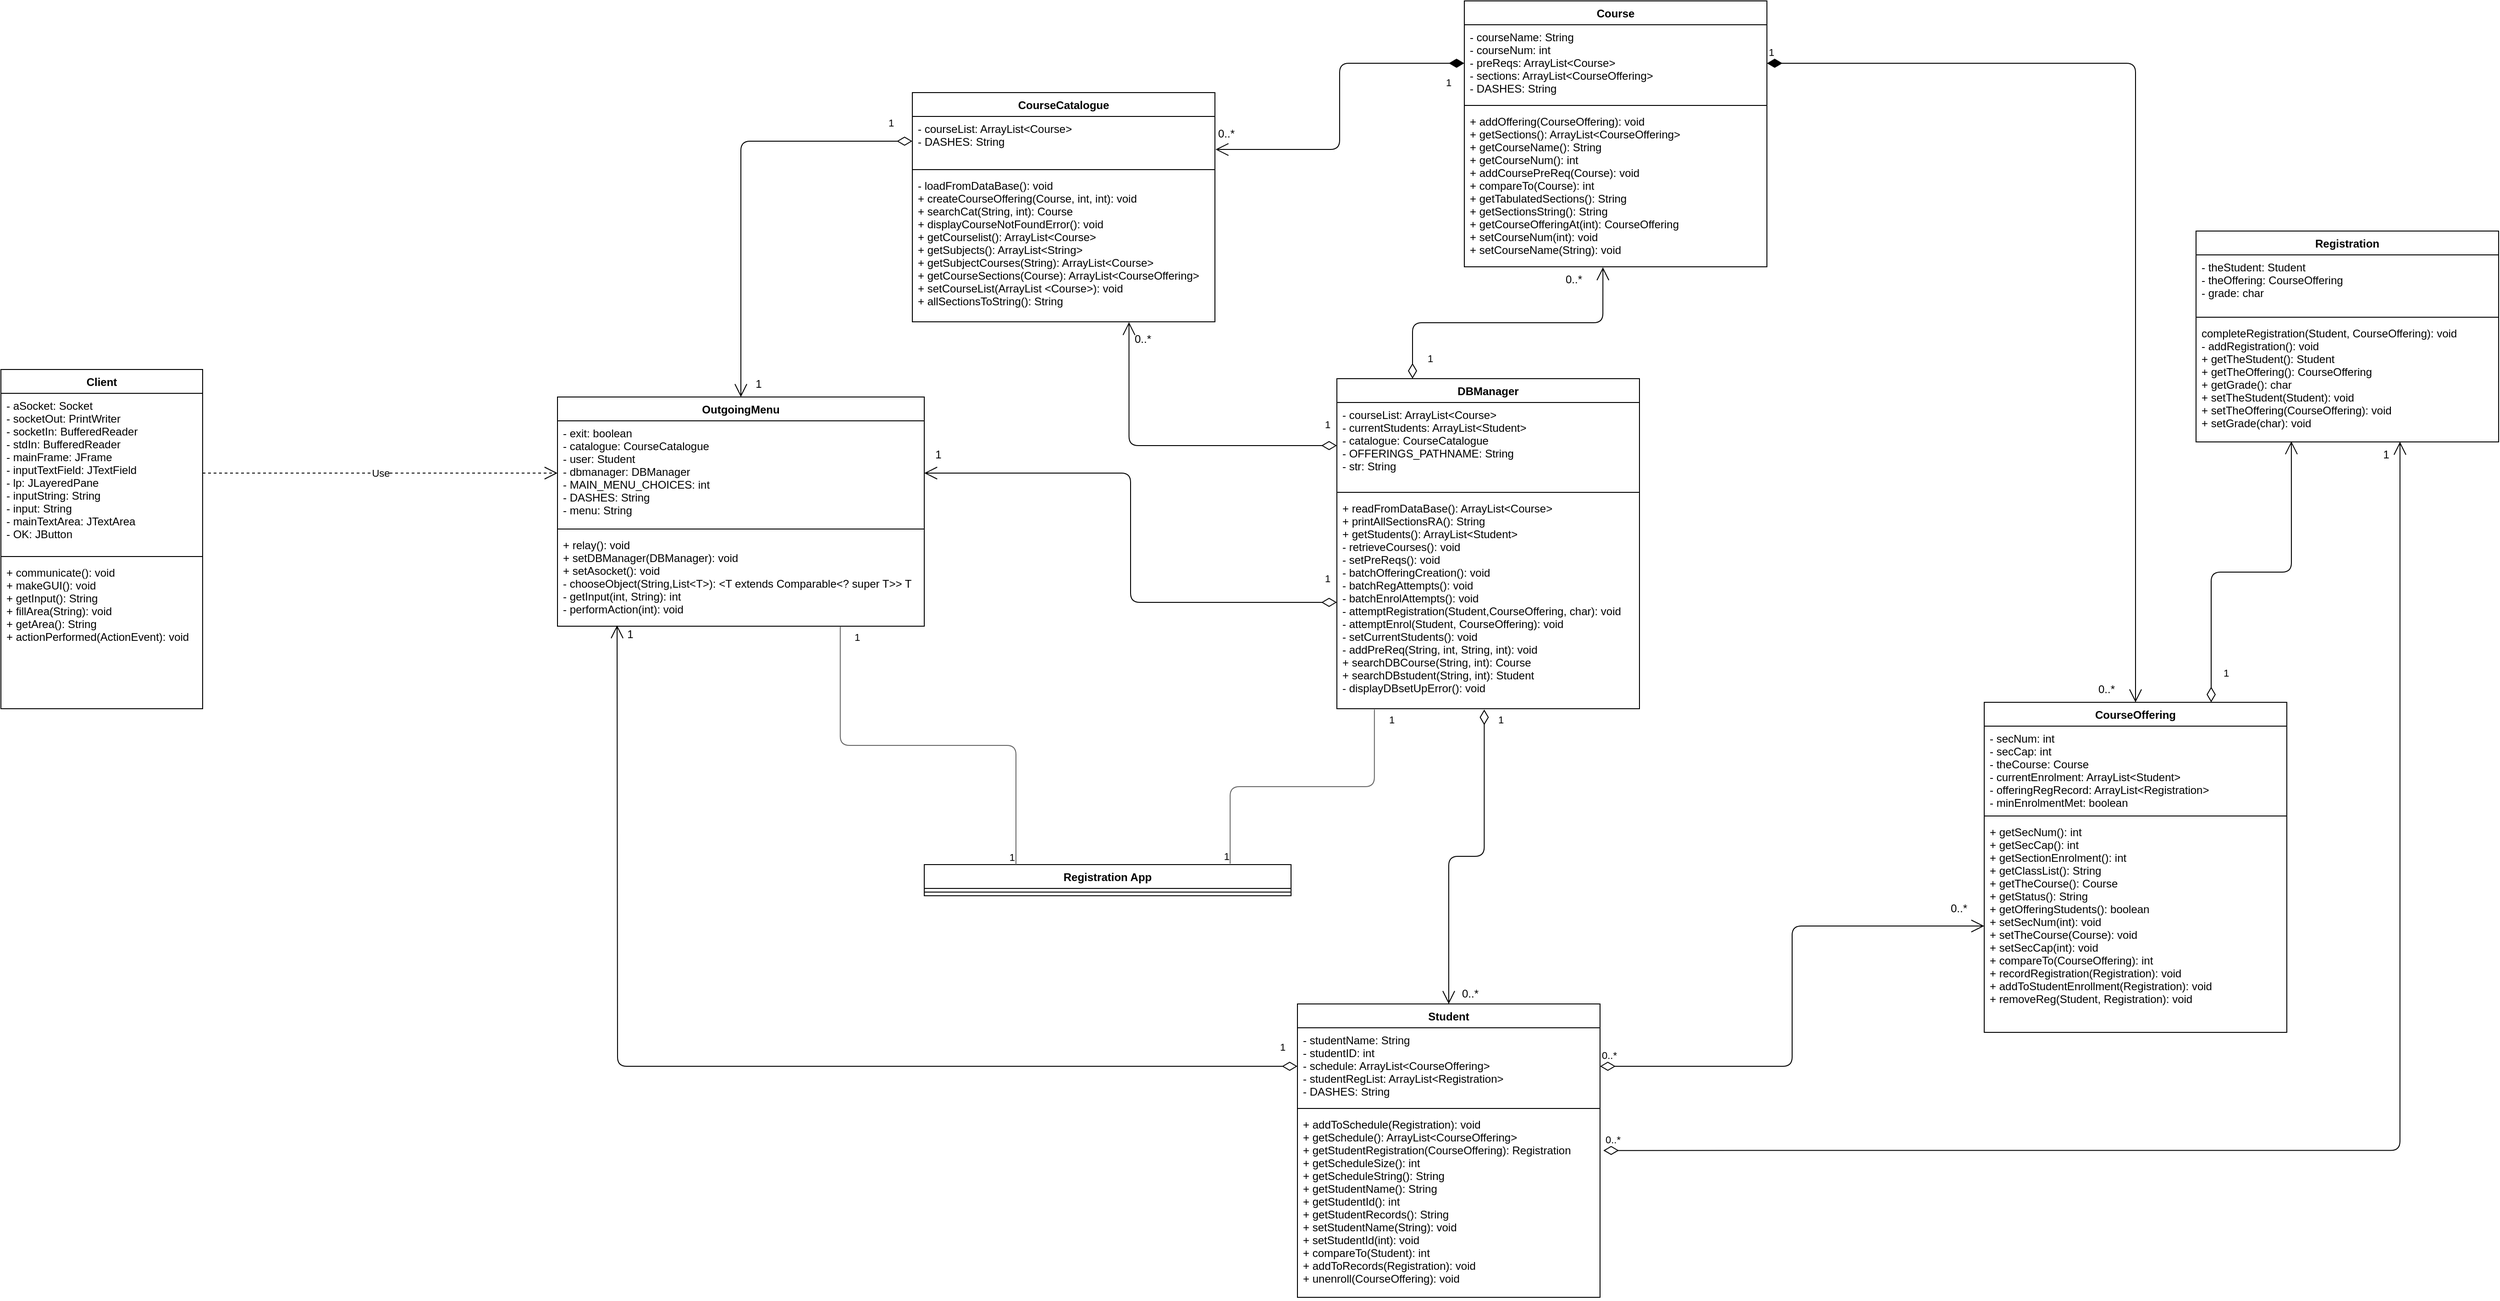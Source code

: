 <mxfile version="14.6.13" type="device"><diagram id="C5RBs43oDa-KdzZeNtuy" name="Page-1"><mxGraphModel dx="813" dy="470" grid="1" gridSize="7" guides="1" tooltips="1" connect="1" arrows="1" fold="1" page="1" pageScale="1" pageWidth="3300" pageHeight="4681" background="#FFFFFF" math="0" shadow="0"><root><mxCell id="WIyWlLk6GJQsqaUBKTNV-0"/><mxCell id="WIyWlLk6GJQsqaUBKTNV-1" parent="WIyWlLk6GJQsqaUBKTNV-0"/><mxCell id="A2pDFixZttizcrQTA1HA-0" value="Client&#10;" style="swimlane;fontStyle=1;align=center;verticalAlign=top;childLayout=stackLayout;horizontal=1;startSize=26;horizontalStack=0;resizeParent=1;resizeParentMax=0;resizeLast=0;collapsible=1;marginBottom=0;" vertex="1" parent="WIyWlLk6GJQsqaUBKTNV-1"><mxGeometry x="343" y="960" width="220" height="370" as="geometry"/></mxCell><mxCell id="A2pDFixZttizcrQTA1HA-1" value="- aSocket: Socket&#10;- socketOut: PrintWriter&#10;- socketIn: BufferedReader&#10;- stdIn: BufferedReader&#10;- mainFrame: JFrame&#10;- inputTextField: JTextField&#10;- lp: JLayeredPane&#10;- inputString: String&#10;- input: String&#10;- mainTextArea: JTextArea&#10;- OK: JButton" style="text;strokeColor=none;fillColor=none;align=left;verticalAlign=top;spacingLeft=4;spacingRight=4;overflow=hidden;rotatable=0;points=[[0,0.5],[1,0.5]];portConstraint=eastwest;" vertex="1" parent="A2pDFixZttizcrQTA1HA-0"><mxGeometry y="26" width="220" height="174" as="geometry"/></mxCell><mxCell id="A2pDFixZttizcrQTA1HA-2" value="" style="line;strokeWidth=1;fillColor=none;align=left;verticalAlign=middle;spacingTop=-1;spacingLeft=3;spacingRight=3;rotatable=0;labelPosition=right;points=[];portConstraint=eastwest;" vertex="1" parent="A2pDFixZttizcrQTA1HA-0"><mxGeometry y="200" width="220" height="8" as="geometry"/></mxCell><mxCell id="A2pDFixZttizcrQTA1HA-3" value="+ communicate(): void&#10;+ makeGUI(): void&#10;+ getInput(): String&#10;+ fillArea(String): void&#10;+ getArea(): String&#10;+ actionPerformed(ActionEvent): void&#10;" style="text;strokeColor=none;fillColor=none;align=left;verticalAlign=top;spacingLeft=4;spacingRight=4;overflow=hidden;rotatable=0;points=[[0,0.5],[1,0.5]];portConstraint=eastwest;" vertex="1" parent="A2pDFixZttizcrQTA1HA-0"><mxGeometry y="208" width="220" height="162" as="geometry"/></mxCell><mxCell id="A2pDFixZttizcrQTA1HA-4" value="DBManager" style="swimlane;fontStyle=1;align=center;verticalAlign=top;childLayout=stackLayout;horizontal=1;startSize=26;horizontalStack=0;resizeParent=1;resizeParentMax=0;resizeLast=0;collapsible=1;marginBottom=0;" vertex="1" parent="WIyWlLk6GJQsqaUBKTNV-1"><mxGeometry x="1800" y="970" width="330" height="360" as="geometry"/></mxCell><mxCell id="A2pDFixZttizcrQTA1HA-5" value="- courseList: ArrayList&lt;Course&gt;&#10;- currentStudents: ArrayList&lt;Student&gt;&#10;- catalogue: CourseCatalogue&#10;- OFFERINGS_PATHNAME: String&#10;- str: String" style="text;strokeColor=none;fillColor=none;align=left;verticalAlign=top;spacingLeft=4;spacingRight=4;overflow=hidden;rotatable=0;points=[[0,0.5],[1,0.5]];portConstraint=eastwest;" vertex="1" parent="A2pDFixZttizcrQTA1HA-4"><mxGeometry y="26" width="330" height="94" as="geometry"/></mxCell><mxCell id="A2pDFixZttizcrQTA1HA-6" value="" style="line;strokeWidth=1;fillColor=none;align=left;verticalAlign=middle;spacingTop=-1;spacingLeft=3;spacingRight=3;rotatable=0;labelPosition=right;points=[];portConstraint=eastwest;" vertex="1" parent="A2pDFixZttizcrQTA1HA-4"><mxGeometry y="120" width="330" height="8" as="geometry"/></mxCell><mxCell id="A2pDFixZttizcrQTA1HA-7" value="+ readFromDataBase(): ArrayList&lt;Course&gt;&#10;+ printAllSectionsRA(): String&#10;+ getStudents(): ArrayList&lt;Student&gt;&#10;- retrieveCourses(): void&#10;- setPreReqs(): void&#10;- batchOfferingCreation(): void&#10;- batchRegAttempts(): void&#10;- batchEnrolAttempts(): void&#10;- attemptRegistration(Student,CourseOffering, char): void&#10;- attemptEnrol(Student, CourseOffering): void&#10;- setCurrentStudents(): void&#10;- addPreReq(String, int, String, int): void&#10;+ searchDBCourse(String, int): Course&#10;+ searchDBstudent(String, int): Student&#10;- displayDBsetUpError(): void&#10;&#10;" style="text;strokeColor=none;fillColor=none;align=left;verticalAlign=top;spacingLeft=4;spacingRight=4;overflow=hidden;rotatable=0;points=[[0,0.5],[1,0.5]];portConstraint=eastwest;" vertex="1" parent="A2pDFixZttizcrQTA1HA-4"><mxGeometry y="128" width="330" height="232" as="geometry"/></mxCell><mxCell id="A2pDFixZttizcrQTA1HA-8" value="CourseOffering&#10;" style="swimlane;fontStyle=1;align=center;verticalAlign=top;childLayout=stackLayout;horizontal=1;startSize=26;horizontalStack=0;resizeParent=1;resizeParentMax=0;resizeLast=0;collapsible=1;marginBottom=0;" vertex="1" parent="WIyWlLk6GJQsqaUBKTNV-1"><mxGeometry x="2506" y="1323" width="330" height="360" as="geometry"/></mxCell><mxCell id="A2pDFixZttizcrQTA1HA-9" value="- secNum: int&#10;- secCap: int&#10;- theCourse: Course&#10;- currentEnrolment: ArrayList&lt;Student&gt;&#10;- offeringRegRecord: ArrayList&lt;Registration&gt;&#10;- minEnrolmentMet: boolean&#10;" style="text;strokeColor=none;fillColor=none;align=left;verticalAlign=top;spacingLeft=4;spacingRight=4;overflow=hidden;rotatable=0;points=[[0,0.5],[1,0.5]];portConstraint=eastwest;" vertex="1" parent="A2pDFixZttizcrQTA1HA-8"><mxGeometry y="26" width="330" height="94" as="geometry"/></mxCell><mxCell id="A2pDFixZttizcrQTA1HA-10" value="" style="line;strokeWidth=1;fillColor=none;align=left;verticalAlign=middle;spacingTop=-1;spacingLeft=3;spacingRight=3;rotatable=0;labelPosition=right;points=[];portConstraint=eastwest;" vertex="1" parent="A2pDFixZttizcrQTA1HA-8"><mxGeometry y="120" width="330" height="8" as="geometry"/></mxCell><mxCell id="A2pDFixZttizcrQTA1HA-11" value="+ getSecNum(): int&#10;+ getSecCap(): int&#10;+ getSectionEnrolment(): int&#10;+ getClassList(): String&#10;+ getTheCourse(): Course&#10;+ getStatus(): String&#10;+ getOfferingStudents(): boolean&#10;+ setSecNum(int): void&#10;+ setTheCourse(Course): void&#10;+ setSecCap(int): void&#10;+ compareTo(CourseOffering): int&#10;+ recordRegistration(Registration): void&#10;+ addToStudentEnrollment(Registration): void&#10;+ removeReg(Student, Registration): void&#10;&#10;" style="text;strokeColor=none;fillColor=none;align=left;verticalAlign=top;spacingLeft=4;spacingRight=4;overflow=hidden;rotatable=0;points=[[0,0.5],[1,0.5]];portConstraint=eastwest;" vertex="1" parent="A2pDFixZttizcrQTA1HA-8"><mxGeometry y="128" width="330" height="232" as="geometry"/></mxCell><mxCell id="A2pDFixZttizcrQTA1HA-12" value="CourseCatalogue" style="swimlane;fontStyle=1;align=center;verticalAlign=top;childLayout=stackLayout;horizontal=1;startSize=26;horizontalStack=0;resizeParent=1;resizeParentMax=0;resizeLast=0;collapsible=1;marginBottom=0;" vertex="1" parent="WIyWlLk6GJQsqaUBKTNV-1"><mxGeometry x="1337" y="658" width="330" height="250" as="geometry"/></mxCell><mxCell id="A2pDFixZttizcrQTA1HA-13" value="- courseList: ArrayList&lt;Course&gt;&#10;- DASHES: String&#10;" style="text;strokeColor=none;fillColor=none;align=left;verticalAlign=top;spacingLeft=4;spacingRight=4;overflow=hidden;rotatable=0;points=[[0,0.5],[1,0.5]];portConstraint=eastwest;" vertex="1" parent="A2pDFixZttizcrQTA1HA-12"><mxGeometry y="26" width="330" height="54" as="geometry"/></mxCell><mxCell id="A2pDFixZttizcrQTA1HA-14" value="" style="line;strokeWidth=1;fillColor=none;align=left;verticalAlign=middle;spacingTop=-1;spacingLeft=3;spacingRight=3;rotatable=0;labelPosition=right;points=[];portConstraint=eastwest;" vertex="1" parent="A2pDFixZttizcrQTA1HA-12"><mxGeometry y="80" width="330" height="8" as="geometry"/></mxCell><mxCell id="A2pDFixZttizcrQTA1HA-15" value="- loadFromDataBase(): void&#10;+ createCourseOffering(Course, int, int): void&#10;+ searchCat(String, int): Course&#10;+ displayCourseNotFoundError(): void&#10;+ getCourselist(): ArrayList&lt;Course&gt;&#10;+ getSubjects(): ArrayList&lt;String&gt;&#10;+ getSubjectCourses(String): ArrayList&lt;Course&gt;&#10;+ getCourseSections(Course): ArrayList&lt;CourseOffering&gt;&#10;+ setCourseList(ArrayList &lt;Course&gt;): void&#10;+ allSectionsToString(): String" style="text;strokeColor=none;fillColor=none;align=left;verticalAlign=top;spacingLeft=4;spacingRight=4;overflow=hidden;rotatable=0;points=[[0,0.5],[1,0.5]];portConstraint=eastwest;" vertex="1" parent="A2pDFixZttizcrQTA1HA-12"><mxGeometry y="88" width="330" height="162" as="geometry"/></mxCell><mxCell id="A2pDFixZttizcrQTA1HA-16" value="Course" style="swimlane;fontStyle=1;align=center;verticalAlign=top;childLayout=stackLayout;horizontal=1;startSize=26;horizontalStack=0;resizeParent=1;resizeParentMax=0;resizeLast=0;collapsible=1;marginBottom=0;" vertex="1" parent="WIyWlLk6GJQsqaUBKTNV-1"><mxGeometry x="1939" y="558" width="330" height="290" as="geometry"/></mxCell><mxCell id="A2pDFixZttizcrQTA1HA-17" value="- courseName: String&#10;- courseNum: int&#10;- preReqs: ArrayList&lt;Course&gt;&#10;- sections: ArrayList&lt;CourseOffering&gt;&#10;- DASHES: String&#10;" style="text;strokeColor=none;fillColor=none;align=left;verticalAlign=top;spacingLeft=4;spacingRight=4;overflow=hidden;rotatable=0;points=[[0,0.5],[1,0.5]];portConstraint=eastwest;" vertex="1" parent="A2pDFixZttizcrQTA1HA-16"><mxGeometry y="26" width="330" height="84" as="geometry"/></mxCell><mxCell id="A2pDFixZttizcrQTA1HA-18" value="" style="line;strokeWidth=1;fillColor=none;align=left;verticalAlign=middle;spacingTop=-1;spacingLeft=3;spacingRight=3;rotatable=0;labelPosition=right;points=[];portConstraint=eastwest;" vertex="1" parent="A2pDFixZttizcrQTA1HA-16"><mxGeometry y="110" width="330" height="8" as="geometry"/></mxCell><mxCell id="A2pDFixZttizcrQTA1HA-19" value="+ addOffering(CourseOffering): void&#10;+ getSections(): ArrayList&lt;CourseOffering&gt;&#10;+ getCourseName(): String&#10;+ getCourseNum(): int&#10;+ addCoursePreReq(Course): void&#10;+ compareTo(Course): int&#10;+ getTabulatedSections(): String&#10;+ getSectionsString(): String&#10;+ getCourseOfferingAt(int): CourseOffering&#10;+ setCourseNum(int): void&#10;+ setCourseName(String): void&#10;" style="text;strokeColor=none;fillColor=none;align=left;verticalAlign=top;spacingLeft=4;spacingRight=4;overflow=hidden;rotatable=0;points=[[0,0.5],[1,0.5]];portConstraint=eastwest;" vertex="1" parent="A2pDFixZttizcrQTA1HA-16"><mxGeometry y="118" width="330" height="172" as="geometry"/></mxCell><mxCell id="A2pDFixZttizcrQTA1HA-20" value="Registration" style="swimlane;fontStyle=1;align=center;verticalAlign=top;childLayout=stackLayout;horizontal=1;startSize=26;horizontalStack=0;resizeParent=1;resizeParentMax=0;resizeLast=0;collapsible=1;marginBottom=0;" vertex="1" parent="WIyWlLk6GJQsqaUBKTNV-1"><mxGeometry x="2737" y="809" width="330" height="230" as="geometry"/></mxCell><mxCell id="A2pDFixZttizcrQTA1HA-21" value="- theStudent: Student&#10;- theOffering: CourseOffering&#10;- grade: char&#10;" style="text;strokeColor=none;fillColor=none;align=left;verticalAlign=top;spacingLeft=4;spacingRight=4;overflow=hidden;rotatable=0;points=[[0,0.5],[1,0.5]];portConstraint=eastwest;" vertex="1" parent="A2pDFixZttizcrQTA1HA-20"><mxGeometry y="26" width="330" height="64" as="geometry"/></mxCell><mxCell id="A2pDFixZttizcrQTA1HA-22" value="" style="line;strokeWidth=1;fillColor=none;align=left;verticalAlign=middle;spacingTop=-1;spacingLeft=3;spacingRight=3;rotatable=0;labelPosition=right;points=[];portConstraint=eastwest;" vertex="1" parent="A2pDFixZttizcrQTA1HA-20"><mxGeometry y="90" width="330" height="8" as="geometry"/></mxCell><mxCell id="A2pDFixZttizcrQTA1HA-23" value="completeRegistration(Student, CourseOffering): void&#10;- addRegistration(): void&#10;+ getTheStudent(): Student&#10;+ getTheOffering(): CourseOffering&#10;+ getGrade(): char&#10;+ setTheStudent(Student): void&#10;+ setTheOffering(CourseOffering): void&#10;+ setGrade(char): void&#10;" style="text;strokeColor=none;fillColor=none;align=left;verticalAlign=top;spacingLeft=4;spacingRight=4;overflow=hidden;rotatable=0;points=[[0,0.5],[1,0.5]];portConstraint=eastwest;" vertex="1" parent="A2pDFixZttizcrQTA1HA-20"><mxGeometry y="98" width="330" height="132" as="geometry"/></mxCell><mxCell id="A2pDFixZttizcrQTA1HA-24" value="Student" style="swimlane;fontStyle=1;align=center;verticalAlign=top;childLayout=stackLayout;horizontal=1;startSize=26;horizontalStack=0;resizeParent=1;resizeParentMax=0;resizeLast=0;collapsible=1;marginBottom=0;" vertex="1" parent="WIyWlLk6GJQsqaUBKTNV-1"><mxGeometry x="1757" y="1652" width="330" height="320" as="geometry"/></mxCell><mxCell id="A2pDFixZttizcrQTA1HA-25" value="- studentName: String&#10;- studentID: int&#10;- schedule: ArrayList&lt;CourseOffering&gt;&#10;- studentRegList: ArrayList&lt;Registration&gt;&#10;- DASHES: String" style="text;strokeColor=none;fillColor=none;align=left;verticalAlign=top;spacingLeft=4;spacingRight=4;overflow=hidden;rotatable=0;points=[[0,0.5],[1,0.5]];portConstraint=eastwest;" vertex="1" parent="A2pDFixZttizcrQTA1HA-24"><mxGeometry y="26" width="330" height="84" as="geometry"/></mxCell><mxCell id="A2pDFixZttizcrQTA1HA-26" value="" style="line;strokeWidth=1;fillColor=none;align=left;verticalAlign=middle;spacingTop=-1;spacingLeft=3;spacingRight=3;rotatable=0;labelPosition=right;points=[];portConstraint=eastwest;" vertex="1" parent="A2pDFixZttizcrQTA1HA-24"><mxGeometry y="110" width="330" height="8" as="geometry"/></mxCell><mxCell id="A2pDFixZttizcrQTA1HA-27" value="+ addToSchedule(Registration): void&#10;+ getSchedule(): ArrayList&lt;CourseOffering&gt;&#10;+ getStudentRegistration(CourseOffering): Registration&#10;+ getScheduleSize(): int&#10;+ getScheduleString(): String&#10;+ getStudentName(): String&#10;+ getStudentId(): int&#10;+ getStudentRecords(): String&#10;+ setStudentName(String): void&#10;+ setStudentId(int): void&#10;+ compareTo(Student): int&#10;+ addToRecords(Registration): void&#10;+ unenroll(CourseOffering): void&#10;" style="text;strokeColor=none;fillColor=none;align=left;verticalAlign=top;spacingLeft=4;spacingRight=4;overflow=hidden;rotatable=0;points=[[0,0.5],[1,0.5]];portConstraint=eastwest;" vertex="1" parent="A2pDFixZttizcrQTA1HA-24"><mxGeometry y="118" width="330" height="202" as="geometry"/></mxCell><mxCell id="A2pDFixZttizcrQTA1HA-28" value="OutgoingMenu" style="swimlane;fontStyle=1;align=center;verticalAlign=top;childLayout=stackLayout;horizontal=1;startSize=26;horizontalStack=0;resizeParent=1;resizeParentMax=0;resizeLast=0;collapsible=1;marginBottom=0;" vertex="1" parent="WIyWlLk6GJQsqaUBKTNV-1"><mxGeometry x="950" y="990" width="400" height="250" as="geometry"/></mxCell><mxCell id="A2pDFixZttizcrQTA1HA-29" value="- exit: boolean&#10;- catalogue: CourseCatalogue&#10;- user: Student&#10;- dbmanager: DBManager&#10;- MAIN_MENU_CHOICES: int&#10;- DASHES: String&#10;- menu: String&#10;" style="text;strokeColor=none;fillColor=none;align=left;verticalAlign=top;spacingLeft=4;spacingRight=4;overflow=hidden;rotatable=0;points=[[0,0.5],[1,0.5]];portConstraint=eastwest;" vertex="1" parent="A2pDFixZttizcrQTA1HA-28"><mxGeometry y="26" width="400" height="114" as="geometry"/></mxCell><mxCell id="A2pDFixZttizcrQTA1HA-30" value="" style="line;strokeWidth=1;fillColor=none;align=left;verticalAlign=middle;spacingTop=-1;spacingLeft=3;spacingRight=3;rotatable=0;labelPosition=right;points=[];portConstraint=eastwest;" vertex="1" parent="A2pDFixZttizcrQTA1HA-28"><mxGeometry y="140" width="400" height="8" as="geometry"/></mxCell><mxCell id="A2pDFixZttizcrQTA1HA-31" value="+ relay(): void&#10;+ setDBManager(DBManager): void&#10;+ setAsocket(): void&#10;- chooseObject(String,List&lt;T&gt;): &lt;T extends Comparable&lt;? super T&gt;&gt; T&#10;- getInput(int, String): int&#10;- performAction(int): void&#10;" style="text;strokeColor=none;fillColor=none;align=left;verticalAlign=top;spacingLeft=4;spacingRight=4;overflow=hidden;rotatable=0;points=[[0,0.5],[1,0.5]];portConstraint=eastwest;" vertex="1" parent="A2pDFixZttizcrQTA1HA-28"><mxGeometry y="148" width="400" height="102" as="geometry"/></mxCell><mxCell id="A2pDFixZttizcrQTA1HA-32" value="Registration App" style="swimlane;fontStyle=1;align=center;verticalAlign=top;childLayout=stackLayout;horizontal=1;startSize=26;horizontalStack=0;resizeParent=1;resizeParentMax=0;resizeLast=0;collapsible=1;marginBottom=0;" vertex="1" parent="WIyWlLk6GJQsqaUBKTNV-1"><mxGeometry x="1350" y="1500" width="400" height="34" as="geometry"/></mxCell><mxCell id="A2pDFixZttizcrQTA1HA-34" value="" style="line;strokeWidth=1;fillColor=none;align=left;verticalAlign=middle;spacingTop=-1;spacingLeft=3;spacingRight=3;rotatable=0;labelPosition=right;points=[];portConstraint=eastwest;" vertex="1" parent="A2pDFixZttizcrQTA1HA-32"><mxGeometry y="26" width="400" height="8" as="geometry"/></mxCell><mxCell id="A2pDFixZttizcrQTA1HA-36" value="Use" style="endArrow=open;endSize=12;dashed=1;html=1;entryX=0;entryY=0.5;entryDx=0;entryDy=0;exitX=1;exitY=0.5;exitDx=0;exitDy=0;" edge="1" parent="WIyWlLk6GJQsqaUBKTNV-1" source="A2pDFixZttizcrQTA1HA-1" target="A2pDFixZttizcrQTA1HA-29"><mxGeometry width="160" relative="1" as="geometry"><mxPoint x="710" y="1100" as="sourcePoint"/><mxPoint x="870" y="1100" as="targetPoint"/></mxGeometry></mxCell><mxCell id="A2pDFixZttizcrQTA1HA-37" value="" style="endArrow=none;html=1;edgeStyle=orthogonalEdgeStyle;fillColor=#f5f5f5;strokeColor=#666666;exitX=0.124;exitY=1.004;exitDx=0;exitDy=0;exitPerimeter=0;entryX=0.834;entryY=-0.029;entryDx=0;entryDy=0;entryPerimeter=0;" edge="1" parent="WIyWlLk6GJQsqaUBKTNV-1" source="A2pDFixZttizcrQTA1HA-7" target="A2pDFixZttizcrQTA1HA-32"><mxGeometry relative="1" as="geometry"><mxPoint x="1750" y="1310" as="sourcePoint"/><mxPoint x="1910" y="1310" as="targetPoint"/></mxGeometry></mxCell><mxCell id="A2pDFixZttizcrQTA1HA-38" value="1" style="edgeLabel;resizable=0;html=1;align=left;verticalAlign=bottom;" connectable="0" vertex="1" parent="A2pDFixZttizcrQTA1HA-37"><mxGeometry x="-1" relative="1" as="geometry"><mxPoint x="14" y="20" as="offset"/></mxGeometry></mxCell><mxCell id="A2pDFixZttizcrQTA1HA-39" value="1" style="edgeLabel;resizable=0;html=1;align=right;verticalAlign=bottom;" connectable="0" vertex="1" parent="A2pDFixZttizcrQTA1HA-37"><mxGeometry x="1" relative="1" as="geometry"/></mxCell><mxCell id="A2pDFixZttizcrQTA1HA-40" value="" style="endArrow=none;html=1;edgeStyle=orthogonalEdgeStyle;fillColor=#f5f5f5;strokeColor=#666666;exitX=0.771;exitY=1.003;exitDx=0;exitDy=0;exitPerimeter=0;entryX=0.25;entryY=0;entryDx=0;entryDy=0;" edge="1" parent="WIyWlLk6GJQsqaUBKTNV-1" source="A2pDFixZttizcrQTA1HA-31" target="A2pDFixZttizcrQTA1HA-32"><mxGeometry relative="1" as="geometry"><mxPoint x="1847.92" y="1337.928" as="sourcePoint"/><mxPoint x="1690.6" y="1506.014" as="targetPoint"/></mxGeometry></mxCell><mxCell id="A2pDFixZttizcrQTA1HA-41" value="1" style="edgeLabel;resizable=0;html=1;align=left;verticalAlign=bottom;" connectable="0" vertex="1" parent="A2pDFixZttizcrQTA1HA-40"><mxGeometry x="-1" relative="1" as="geometry"><mxPoint x="14" y="20" as="offset"/></mxGeometry></mxCell><mxCell id="A2pDFixZttizcrQTA1HA-42" value="1" style="edgeLabel;resizable=0;html=1;align=right;verticalAlign=bottom;" connectable="0" vertex="1" parent="A2pDFixZttizcrQTA1HA-40"><mxGeometry x="1" relative="1" as="geometry"/></mxCell><mxCell id="A2pDFixZttizcrQTA1HA-43" value="1" style="endArrow=open;html=1;endSize=12;startArrow=diamondThin;startSize=14;startFill=0;edgeStyle=orthogonalEdgeStyle;align=left;verticalAlign=bottom;exitX=0;exitY=0.5;exitDx=0;exitDy=0;entryX=0.716;entryY=1.002;entryDx=0;entryDy=0;entryPerimeter=0;" edge="1" parent="WIyWlLk6GJQsqaUBKTNV-1" source="A2pDFixZttizcrQTA1HA-5" target="A2pDFixZttizcrQTA1HA-15"><mxGeometry x="-0.917" y="-14" relative="1" as="geometry"><mxPoint x="1582" y="889" as="sourcePoint"/><mxPoint x="1742" y="889" as="targetPoint"/><mxPoint as="offset"/></mxGeometry></mxCell><mxCell id="A2pDFixZttizcrQTA1HA-45" value="0..*" style="text;html=1;align=center;verticalAlign=middle;resizable=0;points=[];autosize=1;strokeColor=none;" vertex="1" parent="WIyWlLk6GJQsqaUBKTNV-1"><mxGeometry x="1574" y="913" width="28" height="28" as="geometry"/></mxCell><mxCell id="A2pDFixZttizcrQTA1HA-46" value="1" style="endArrow=open;html=1;endSize=12;startArrow=diamondThin;startSize=14;startFill=0;edgeStyle=orthogonalEdgeStyle;align=left;verticalAlign=bottom;exitX=0.25;exitY=0;exitDx=0;exitDy=0;entryX=0.458;entryY=1.003;entryDx=0;entryDy=0;entryPerimeter=0;" edge="1" parent="WIyWlLk6GJQsqaUBKTNV-1" source="A2pDFixZttizcrQTA1HA-4" target="A2pDFixZttizcrQTA1HA-19"><mxGeometry x="-0.917" y="-14" relative="1" as="geometry"><mxPoint x="1807" y="1050" as="sourcePoint"/><mxPoint x="1580.28" y="915.324" as="targetPoint"/><mxPoint as="offset"/></mxGeometry></mxCell><mxCell id="A2pDFixZttizcrQTA1HA-47" value="0..*" style="text;html=1;align=center;verticalAlign=middle;resizable=0;points=[];autosize=1;strokeColor=none;" vertex="1" parent="WIyWlLk6GJQsqaUBKTNV-1"><mxGeometry x="2044" y="848" width="28" height="28" as="geometry"/></mxCell><mxCell id="A2pDFixZttizcrQTA1HA-48" value="1" style="endArrow=open;html=1;endSize=12;startArrow=diamondThin;startSize=14;startFill=1;edgeStyle=orthogonalEdgeStyle;align=left;verticalAlign=bottom;exitX=0;exitY=0.5;exitDx=0;exitDy=0;entryX=1.002;entryY=0.667;entryDx=0;entryDy=0;entryPerimeter=0;" edge="1" parent="WIyWlLk6GJQsqaUBKTNV-1" source="A2pDFixZttizcrQTA1HA-17" target="A2pDFixZttizcrQTA1HA-13"><mxGeometry x="-0.878" y="30" relative="1" as="geometry"><mxPoint x="1582" y="805" as="sourcePoint"/><mxPoint x="1742" y="805" as="targetPoint"/><mxPoint as="offset"/></mxGeometry></mxCell><mxCell id="A2pDFixZttizcrQTA1HA-49" value="0..*" style="text;html=1;align=center;verticalAlign=middle;resizable=0;points=[];autosize=1;strokeColor=none;" vertex="1" parent="WIyWlLk6GJQsqaUBKTNV-1"><mxGeometry x="1665" y="689" width="28" height="28" as="geometry"/></mxCell><mxCell id="A2pDFixZttizcrQTA1HA-50" value="1" style="endArrow=open;html=1;endSize=12;startArrow=diamondThin;startSize=14;startFill=0;edgeStyle=orthogonalEdgeStyle;align=left;verticalAlign=bottom;exitX=0;exitY=0.5;exitDx=0;exitDy=0;entryX=0.5;entryY=0;entryDx=0;entryDy=0;" edge="1" parent="WIyWlLk6GJQsqaUBKTNV-1" source="A2pDFixZttizcrQTA1HA-13" target="A2pDFixZttizcrQTA1HA-28"><mxGeometry x="-0.88" y="-11" relative="1" as="geometry"><mxPoint x="1253" y="819" as="sourcePoint"/><mxPoint x="1413" y="819" as="targetPoint"/><mxPoint as="offset"/></mxGeometry></mxCell><mxCell id="A2pDFixZttizcrQTA1HA-51" value="1" style="text;html=1;align=center;verticalAlign=middle;resizable=0;points=[];autosize=1;strokeColor=none;" vertex="1" parent="WIyWlLk6GJQsqaUBKTNV-1"><mxGeometry x="1158" y="962" width="21" height="28" as="geometry"/></mxCell><mxCell id="A2pDFixZttizcrQTA1HA-52" value="1" style="endArrow=open;html=1;endSize=12;startArrow=diamondThin;startSize=14;startFill=0;edgeStyle=orthogonalEdgeStyle;align=left;verticalAlign=bottom;exitX=0;exitY=0.5;exitDx=0;exitDy=0;entryX=1;entryY=0.5;entryDx=0;entryDy=0;" edge="1" parent="WIyWlLk6GJQsqaUBKTNV-1" source="A2pDFixZttizcrQTA1HA-7" target="A2pDFixZttizcrQTA1HA-29"><mxGeometry x="-0.949" y="-17" relative="1" as="geometry"><mxPoint x="1554" y="1120" as="sourcePoint"/><mxPoint x="1714" y="1120" as="targetPoint"/><mxPoint as="offset"/></mxGeometry></mxCell><mxCell id="A2pDFixZttizcrQTA1HA-53" value="1" style="text;html=1;align=center;verticalAlign=middle;resizable=0;points=[];autosize=1;strokeColor=none;" vertex="1" parent="WIyWlLk6GJQsqaUBKTNV-1"><mxGeometry x="1354" y="1039" width="21" height="28" as="geometry"/></mxCell><mxCell id="A2pDFixZttizcrQTA1HA-54" value="1" style="endArrow=open;html=1;endSize=12;startArrow=diamondThin;startSize=14;startFill=0;edgeStyle=orthogonalEdgeStyle;align=left;verticalAlign=bottom;exitX=0;exitY=0.5;exitDx=0;exitDy=0;" edge="1" parent="WIyWlLk6GJQsqaUBKTNV-1" source="A2pDFixZttizcrQTA1HA-25"><mxGeometry x="-0.966" y="-12" relative="1" as="geometry"><mxPoint x="1757" y="1603" as="sourcePoint"/><mxPoint x="1015" y="1239" as="targetPoint"/><mxPoint as="offset"/></mxGeometry></mxCell><mxCell id="A2pDFixZttizcrQTA1HA-55" value="1" style="text;html=1;align=center;verticalAlign=middle;resizable=0;points=[];autosize=1;strokeColor=none;" vertex="1" parent="WIyWlLk6GJQsqaUBKTNV-1"><mxGeometry x="1018" y="1235" width="21" height="28" as="geometry"/></mxCell><mxCell id="A2pDFixZttizcrQTA1HA-56" value="0..*" style="endArrow=open;html=1;endSize=12;startArrow=diamondThin;startSize=14;startFill=0;edgeStyle=orthogonalEdgeStyle;align=left;verticalAlign=bottom;exitX=1;exitY=0.5;exitDx=0;exitDy=0;entryX=0;entryY=0.5;entryDx=0;entryDy=0;" edge="1" parent="WIyWlLk6GJQsqaUBKTNV-1" source="A2pDFixZttizcrQTA1HA-25" target="A2pDFixZttizcrQTA1HA-11"><mxGeometry x="-1" y="3" relative="1" as="geometry"><mxPoint x="2205" y="1470" as="sourcePoint"/><mxPoint x="2365" y="1470" as="targetPoint"/></mxGeometry></mxCell><mxCell id="A2pDFixZttizcrQTA1HA-57" value="0..*" style="text;html=1;align=center;verticalAlign=middle;resizable=0;points=[];autosize=1;strokeColor=none;" vertex="1" parent="WIyWlLk6GJQsqaUBKTNV-1"><mxGeometry x="2464" y="1534" width="28" height="28" as="geometry"/></mxCell><mxCell id="A2pDFixZttizcrQTA1HA-58" value="0..*" style="endArrow=open;html=1;endSize=12;startArrow=diamondThin;startSize=14;startFill=0;edgeStyle=orthogonalEdgeStyle;align=left;verticalAlign=bottom;exitX=1.011;exitY=0.207;exitDx=0;exitDy=0;exitPerimeter=0;entryX=0.674;entryY=0.999;entryDx=0;entryDy=0;entryPerimeter=0;" edge="1" parent="WIyWlLk6GJQsqaUBKTNV-1" source="A2pDFixZttizcrQTA1HA-27" target="A2pDFixZttizcrQTA1HA-23"><mxGeometry x="-1" y="3" relative="1" as="geometry"><mxPoint x="2016" y="1456" as="sourcePoint"/><mxPoint x="2176" y="1456" as="targetPoint"/></mxGeometry></mxCell><mxCell id="A2pDFixZttizcrQTA1HA-59" value="1" style="text;html=1;align=center;verticalAlign=middle;resizable=0;points=[];autosize=1;strokeColor=none;" vertex="1" parent="WIyWlLk6GJQsqaUBKTNV-1"><mxGeometry x="2933" y="1039" width="21" height="28" as="geometry"/></mxCell><mxCell id="A2pDFixZttizcrQTA1HA-60" value="1" style="endArrow=open;html=1;endSize=12;startArrow=diamondThin;startSize=14;startFill=0;edgeStyle=orthogonalEdgeStyle;align=left;verticalAlign=bottom;exitX=0.75;exitY=0;exitDx=0;exitDy=0;entryX=0.315;entryY=0.995;entryDx=0;entryDy=0;entryPerimeter=0;" edge="1" parent="WIyWlLk6GJQsqaUBKTNV-1" source="A2pDFixZttizcrQTA1HA-8" target="A2pDFixZttizcrQTA1HA-23"><mxGeometry x="-0.876" y="-11" relative="1" as="geometry"><mxPoint x="2212" y="1365" as="sourcePoint"/><mxPoint x="2639" y="1050" as="targetPoint"/><mxPoint as="offset"/></mxGeometry></mxCell><mxCell id="A2pDFixZttizcrQTA1HA-61" value="1" style="endArrow=open;html=1;endSize=12;startArrow=diamondThin;startSize=14;startFill=1;edgeStyle=orthogonalEdgeStyle;align=left;verticalAlign=bottom;exitX=1;exitY=0.5;exitDx=0;exitDy=0;entryX=0.5;entryY=0;entryDx=0;entryDy=0;" edge="1" parent="WIyWlLk6GJQsqaUBKTNV-1" source="A2pDFixZttizcrQTA1HA-17" target="A2pDFixZttizcrQTA1HA-8"><mxGeometry x="-1" y="3" relative="1" as="geometry"><mxPoint x="1932" y="1001" as="sourcePoint"/><mxPoint x="2092" y="1001" as="targetPoint"/></mxGeometry></mxCell><mxCell id="A2pDFixZttizcrQTA1HA-62" value="0..*" style="text;html=1;align=center;verticalAlign=middle;resizable=0;points=[];autosize=1;strokeColor=none;" vertex="1" parent="WIyWlLk6GJQsqaUBKTNV-1"><mxGeometry x="2625" y="1295" width="28" height="28" as="geometry"/></mxCell><mxCell id="A2pDFixZttizcrQTA1HA-63" value="1" style="endArrow=open;html=1;endSize=12;startArrow=diamondThin;startSize=14;startFill=0;edgeStyle=orthogonalEdgeStyle;align=left;verticalAlign=bottom;exitX=0.487;exitY=1.004;exitDx=0;exitDy=0;exitPerimeter=0;entryX=0.5;entryY=0;entryDx=0;entryDy=0;" edge="1" parent="WIyWlLk6GJQsqaUBKTNV-1" source="A2pDFixZttizcrQTA1HA-7" target="A2pDFixZttizcrQTA1HA-24"><mxGeometry x="-0.888" y="13" relative="1" as="geometry"><mxPoint x="2086" y="1435" as="sourcePoint"/><mxPoint x="2246" y="1435" as="targetPoint"/><mxPoint as="offset"/></mxGeometry></mxCell><mxCell id="A2pDFixZttizcrQTA1HA-64" value="0..*" style="text;html=1;align=center;verticalAlign=middle;resizable=0;points=[];autosize=1;strokeColor=none;" vertex="1" parent="WIyWlLk6GJQsqaUBKTNV-1"><mxGeometry x="1931" y="1627" width="28" height="28" as="geometry"/></mxCell></root></mxGraphModel></diagram></mxfile>